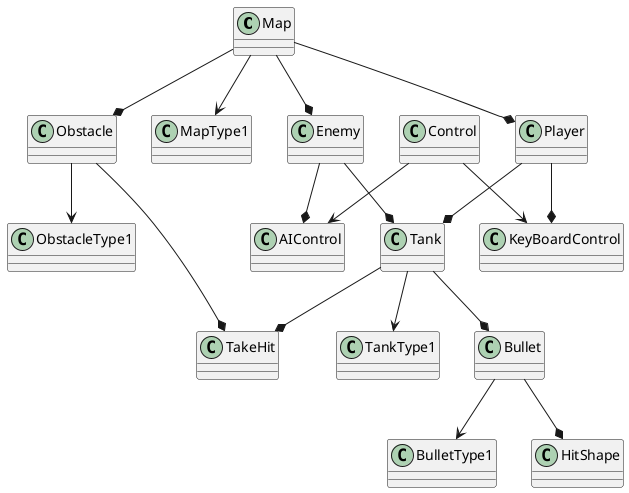 @startuml arch

class Map
class MapType1
Map --> MapType1
class Tank
class TankType1
Tank --> TankType1
class Control
class KeyBoardControl
class AIControl
Control --> KeyBoardControl
Control --> AIControl
class Obstacle
class ObstacleType1
Obstacle --> ObstacleType1
class Bullet
class BulletType1
Bullet --> BulletType1
class Player
Player --* Tank
Player --* KeyBoardControl
Enemy --* Tank
Enemy --* AIControl
Tank --* Bullet
Map --* Player
Map --* Enemy
Map --* Obstacle
class HitShape
class TakeHit
Tank --* TakeHit
Obstacle --* TakeHit
Bullet --* HitShape
' class VisionShape

@enduml